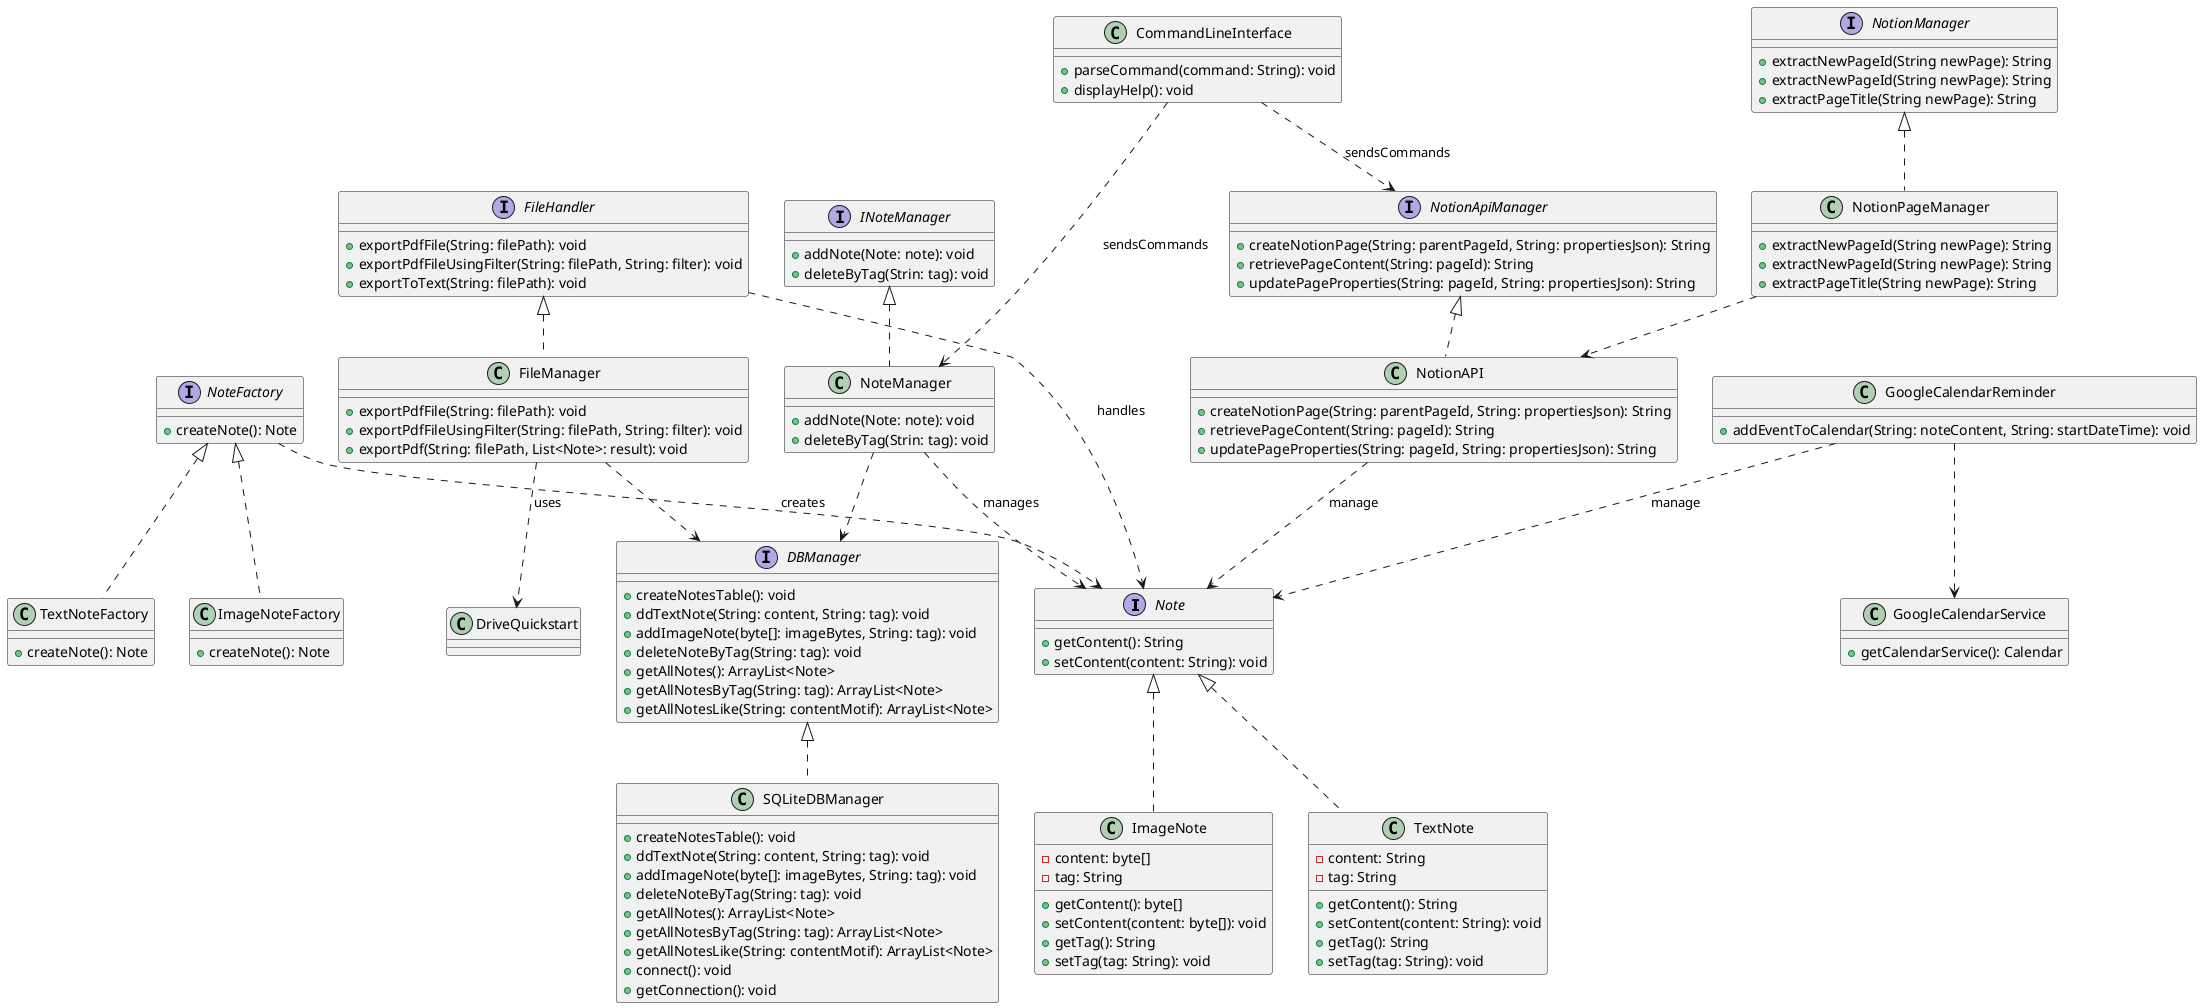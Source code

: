 @startuml
interface Note {
    +getContent(): String
    +setContent(content: String): void
}

class TextNote {
    -content: String
    -tag: String
    +getContent(): String
    +setContent(content: String): void
    +getTag(): String
    +setTag(tag: String): void
}

class ImageNote {
    -content: byte[]
    -tag: String
    +getContent(): byte[]
    +setContent(content: byte[]): void
    +getTag(): String
    +setTag(tag: String): void
}

interface NoteFactory {
    +createNote(): Note
}

class TextNoteFactory {
    +createNote(): Note
}

class ImageNoteFactory {
    +createNote(): Note
}

interface INoteManager {
    +addNote(Note: note): void
    +deleteByTag(Strin: tag): void
}

class NoteManager implements INoteManager {
    +addNote(Note: note): void
    +deleteByTag(Strin: tag): void
}


interface FileHandler {
    +exportPdfFile(String: filePath): void 
    +exportPdfFileUsingFilter(String: filePath, String: filter): void
    +exportToText(String: filePath): void

}

class FileManager implements FileHandler {
    +exportPdfFile(String: filePath): void 
    +exportPdfFileUsingFilter(String: filePath, String: filter): void
    +exportPdf(String: filePath, List<Note>: result): void

}


class CommandLineInterface {
    +parseCommand(command: String): void
    +displayHelp(): void
}

interface DBManager{
    +createNotesTable(): void
    +ddTextNote(String: content, String: tag): void
    +addImageNote(byte[]: imageBytes, String: tag): void
    +deleteNoteByTag(String: tag): void
    +getAllNotes(): ArrayList<Note> 
    +getAllNotesByTag(String: tag): ArrayList<Note> 
    +getAllNotesLike(String: contentMotif): ArrayList<Note> 
}

class SQLiteDBManager implements DBManager {
    +createNotesTable(): void
    +ddTextNote(String: content, String: tag): void
    +addImageNote(byte[]: imageBytes, String: tag): void
    +deleteNoteByTag(String: tag): void
    +getAllNotes(): ArrayList<Note>
    +getAllNotesByTag(String: tag): ArrayList<Note>
    +getAllNotesLike(String: contentMotif): ArrayList<Note>
    +connect(): void
    +getConnection(): void
    }

interface NotionApiManager{
    +createNotionPage(String: parentPageId, String: propertiesJson): String
    +retrievePageContent(String: pageId): String
    +updatePageProperties(String: pageId, String: propertiesJson): String
    }

class NotionAPI implements NotionApiManager{
    +createNotionPage(String: parentPageId, String: propertiesJson): String
    +retrievePageContent(String: pageId): String
    +updatePageProperties(String: pageId, String: propertiesJson): String
    }

interface NotionManager{
    +extractNewPageId(String newPage): String
    +extractNewPageId(String newPage): String
    +extractPageTitle(String newPage): String
}

class NotionPageManager implements NotionManager{
    +extractNewPageId(String newPage): String
    +extractNewPageId(String newPage): String
    +extractPageTitle(String newPage): String
    }  

class GoogleCalendarReminder{
    +addEventToCalendar(String: noteContent, String: startDateTime): void
    }  

class GoogleCalendarService{
    +getCalendarService(): Calendar
    }  

Note <|.. TextNote
Note <|.. ImageNote

NoteFactory <|.. TextNoteFactory
NoteFactory <|.. ImageNoteFactory
FileManager ..> DBManager
NoteManager ..> DBManager

NoteFactory ..> Note : creates
NoteManager ..> Note : manages
FileHandler ..> Note : handles
NotionAPI ..> Note : manage
GoogleCalendarReminder ..> Note : manage
NotionPageManager ..> NotionAPI


CommandLineInterface ..> NoteManager : sendsCommands
CommandLineInterface ..> NotionApiManager : sendsCommands
FileManager ..> DriveQuickstart: uses

GoogleCalendarReminder ..> GoogleCalendarService

@enduml
=======
